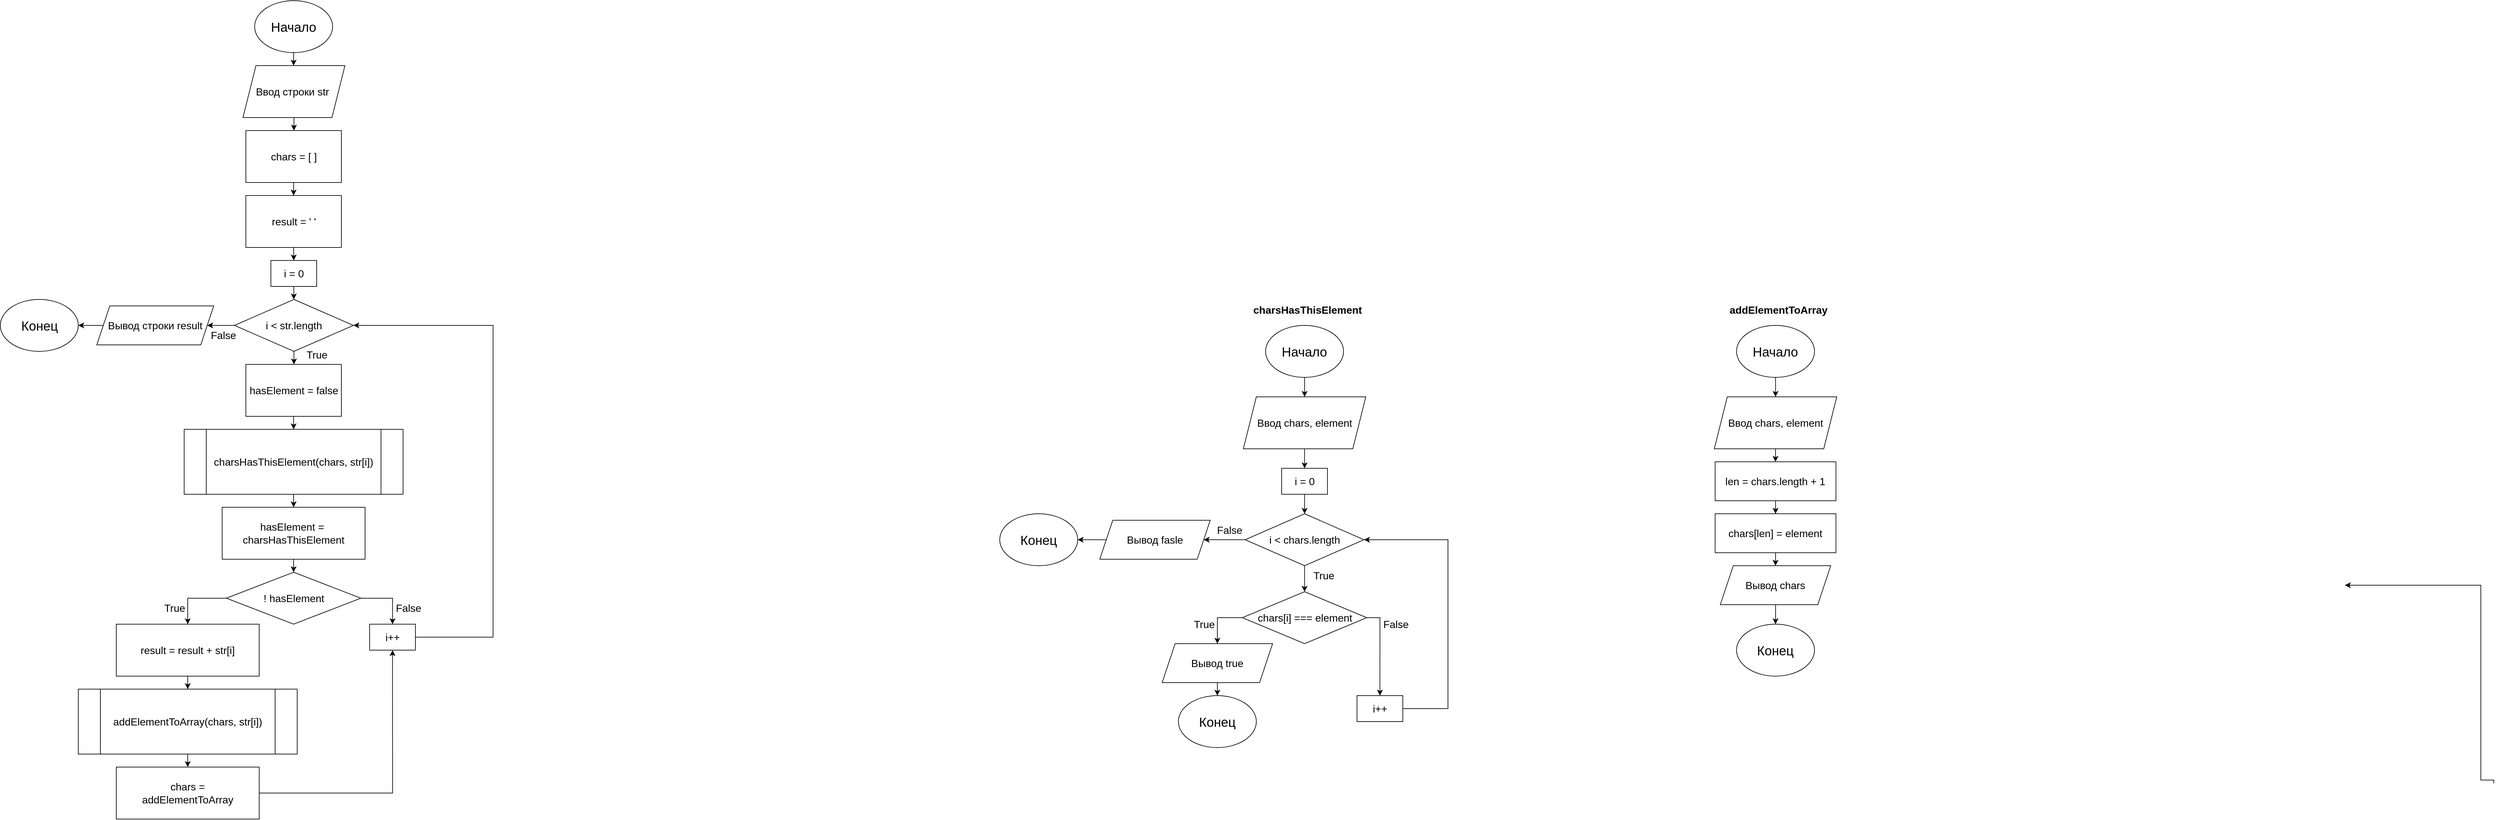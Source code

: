 <mxfile version="23.0.2" type="device">
  <diagram id="C5RBs43oDa-KdzZeNtuy" name="Page-1">
    <mxGraphModel dx="2060" dy="627" grid="1" gridSize="10" guides="1" tooltips="1" connect="1" arrows="1" fold="1" page="1" pageScale="1" pageWidth="827" pageHeight="1169" math="0" shadow="0">
      <root>
        <mxCell id="WIyWlLk6GJQsqaUBKTNV-0" />
        <mxCell id="WIyWlLk6GJQsqaUBKTNV-1" parent="WIyWlLk6GJQsqaUBKTNV-0" />
        <mxCell id="FcraVa8GcmXGqsEITnOb-4" style="edgeStyle=orthogonalEdgeStyle;rounded=0;orthogonalLoop=1;jettySize=auto;html=1;entryX=0.5;entryY=0;entryDx=0;entryDy=0;" parent="WIyWlLk6GJQsqaUBKTNV-1" source="FcraVa8GcmXGqsEITnOb-0" target="FcraVa8GcmXGqsEITnOb-1" edge="1">
          <mxGeometry relative="1" as="geometry" />
        </mxCell>
        <mxCell id="FcraVa8GcmXGqsEITnOb-0" value="&lt;font style=&quot;font-size: 20px;&quot;&gt;Начало&lt;/font&gt;" style="ellipse;whiteSpace=wrap;html=1;" parent="WIyWlLk6GJQsqaUBKTNV-1" vertex="1">
          <mxGeometry x="353" y="40" width="120" height="80" as="geometry" />
        </mxCell>
        <mxCell id="FcraVa8GcmXGqsEITnOb-6" style="edgeStyle=orthogonalEdgeStyle;rounded=0;orthogonalLoop=1;jettySize=auto;html=1;entryX=0.5;entryY=0;entryDx=0;entryDy=0;" parent="WIyWlLk6GJQsqaUBKTNV-1" source="FcraVa8GcmXGqsEITnOb-1" target="FcraVa8GcmXGqsEITnOb-5" edge="1">
          <mxGeometry relative="1" as="geometry" />
        </mxCell>
        <mxCell id="FcraVa8GcmXGqsEITnOb-1" value="&lt;font style=&quot;font-size: 16px;&quot;&gt;Ввод строки str&amp;nbsp;&lt;/font&gt;" style="shape=parallelogram;perimeter=parallelogramPerimeter;whiteSpace=wrap;html=1;fixedSize=1;" parent="WIyWlLk6GJQsqaUBKTNV-1" vertex="1">
          <mxGeometry x="335" y="140" width="157" height="80" as="geometry" />
        </mxCell>
        <mxCell id="FcraVa8GcmXGqsEITnOb-13" style="edgeStyle=orthogonalEdgeStyle;rounded=0;orthogonalLoop=1;jettySize=auto;html=1;entryX=0.5;entryY=0;entryDx=0;entryDy=0;" parent="WIyWlLk6GJQsqaUBKTNV-1" source="FcraVa8GcmXGqsEITnOb-5" target="FcraVa8GcmXGqsEITnOb-12" edge="1">
          <mxGeometry relative="1" as="geometry" />
        </mxCell>
        <mxCell id="FcraVa8GcmXGqsEITnOb-5" value="&lt;font style=&quot;font-size: 16px;&quot;&gt;chars = [ ]&lt;/font&gt;" style="rounded=0;whiteSpace=wrap;html=1;" parent="WIyWlLk6GJQsqaUBKTNV-1" vertex="1">
          <mxGeometry x="339.5" y="240" width="147" height="80" as="geometry" />
        </mxCell>
        <mxCell id="FcraVa8GcmXGqsEITnOb-15" style="edgeStyle=orthogonalEdgeStyle;rounded=0;orthogonalLoop=1;jettySize=auto;html=1;exitX=0.5;exitY=1;exitDx=0;exitDy=0;entryX=0.5;entryY=0;entryDx=0;entryDy=0;" parent="WIyWlLk6GJQsqaUBKTNV-1" source="FcraVa8GcmXGqsEITnOb-12" target="FcraVa8GcmXGqsEITnOb-14" edge="1">
          <mxGeometry relative="1" as="geometry" />
        </mxCell>
        <mxCell id="FcraVa8GcmXGqsEITnOb-12" value="&lt;span style=&quot;font-size: 16px;&quot;&gt;result = &#39; &#39;&lt;/span&gt;" style="rounded=0;whiteSpace=wrap;html=1;" parent="WIyWlLk6GJQsqaUBKTNV-1" vertex="1">
          <mxGeometry x="339.5" y="340" width="147" height="80" as="geometry" />
        </mxCell>
        <mxCell id="FcraVa8GcmXGqsEITnOb-17" style="edgeStyle=orthogonalEdgeStyle;rounded=0;orthogonalLoop=1;jettySize=auto;html=1;entryX=0.5;entryY=0;entryDx=0;entryDy=0;" parent="WIyWlLk6GJQsqaUBKTNV-1" source="FcraVa8GcmXGqsEITnOb-14" target="FcraVa8GcmXGqsEITnOb-16" edge="1">
          <mxGeometry relative="1" as="geometry" />
        </mxCell>
        <mxCell id="FcraVa8GcmXGqsEITnOb-14" value="&lt;span style=&quot;font-size: 16px;&quot;&gt;i = 0&lt;/span&gt;" style="rounded=0;whiteSpace=wrap;html=1;" parent="WIyWlLk6GJQsqaUBKTNV-1" vertex="1">
          <mxGeometry x="378" y="440" width="70.5" height="40" as="geometry" />
        </mxCell>
        <mxCell id="FcraVa8GcmXGqsEITnOb-27" style="edgeStyle=orthogonalEdgeStyle;rounded=0;orthogonalLoop=1;jettySize=auto;html=1;entryX=0.5;entryY=0;entryDx=0;entryDy=0;" parent="WIyWlLk6GJQsqaUBKTNV-1" source="FcraVa8GcmXGqsEITnOb-16" edge="1" target="FcraVa8GcmXGqsEITnOb-46">
          <mxGeometry relative="1" as="geometry">
            <mxPoint x="413.0" y="800" as="targetPoint" />
          </mxGeometry>
        </mxCell>
        <mxCell id="FcraVa8GcmXGqsEITnOb-113" style="edgeStyle=orthogonalEdgeStyle;rounded=0;orthogonalLoop=1;jettySize=auto;html=1;entryX=1;entryY=0.5;entryDx=0;entryDy=0;" parent="WIyWlLk6GJQsqaUBKTNV-1" source="FcraVa8GcmXGqsEITnOb-16" target="FcraVa8GcmXGqsEITnOb-112" edge="1">
          <mxGeometry relative="1" as="geometry" />
        </mxCell>
        <mxCell id="FcraVa8GcmXGqsEITnOb-16" value="&lt;font style=&quot;font-size: 16px;&quot;&gt;i &amp;lt; str.length&lt;/font&gt;" style="rhombus;whiteSpace=wrap;html=1;fontSize=16;" parent="WIyWlLk6GJQsqaUBKTNV-1" vertex="1">
          <mxGeometry x="322" y="500" width="183" height="80" as="geometry" />
        </mxCell>
        <mxCell id="FcraVa8GcmXGqsEITnOb-26" value="&lt;font style=&quot;font-size: 16px;&quot;&gt;True&lt;/font&gt;" style="text;html=1;strokeColor=none;fillColor=none;align=center;verticalAlign=middle;whiteSpace=wrap;rounded=0;" parent="WIyWlLk6GJQsqaUBKTNV-1" vertex="1">
          <mxGeometry x="418.5" y="570" width="60" height="30" as="geometry" />
        </mxCell>
        <mxCell id="FcraVa8GcmXGqsEITnOb-29" value="&lt;font style=&quot;font-size: 16px;&quot;&gt;False&lt;/font&gt;" style="text;html=1;strokeColor=none;fillColor=none;align=center;verticalAlign=middle;whiteSpace=wrap;rounded=0;" parent="WIyWlLk6GJQsqaUBKTNV-1" vertex="1">
          <mxGeometry x="275" y="540" width="60" height="30" as="geometry" />
        </mxCell>
        <mxCell id="FcraVa8GcmXGqsEITnOb-48" style="edgeStyle=orthogonalEdgeStyle;rounded=0;orthogonalLoop=1;jettySize=auto;html=1;" parent="WIyWlLk6GJQsqaUBKTNV-1" source="FcraVa8GcmXGqsEITnOb-46" target="FcraVa8GcmXGqsEITnOb-47" edge="1">
          <mxGeometry relative="1" as="geometry" />
        </mxCell>
        <mxCell id="FcraVa8GcmXGqsEITnOb-46" value="&lt;span style=&quot;font-size: 16px;&quot;&gt;hasElement = false&lt;/span&gt;" style="rounded=0;whiteSpace=wrap;html=1;" parent="WIyWlLk6GJQsqaUBKTNV-1" vertex="1">
          <mxGeometry x="339.5" y="600" width="147" height="80" as="geometry" />
        </mxCell>
        <mxCell id="FcraVa8GcmXGqsEITnOb-90" style="edgeStyle=orthogonalEdgeStyle;rounded=0;orthogonalLoop=1;jettySize=auto;html=1;entryX=0.5;entryY=0;entryDx=0;entryDy=0;" parent="WIyWlLk6GJQsqaUBKTNV-1" source="FcraVa8GcmXGqsEITnOb-47" target="FcraVa8GcmXGqsEITnOb-89" edge="1">
          <mxGeometry relative="1" as="geometry" />
        </mxCell>
        <mxCell id="FcraVa8GcmXGqsEITnOb-47" value="&lt;font style=&quot;font-size: 16px;&quot;&gt;charsHasThisElement(chars, str[i])&lt;/font&gt;" style="shape=process;whiteSpace=wrap;html=1;backgroundOutline=1;" parent="WIyWlLk6GJQsqaUBKTNV-1" vertex="1">
          <mxGeometry x="244.5" y="700" width="337" height="100" as="geometry" />
        </mxCell>
        <mxCell id="FcraVa8GcmXGqsEITnOb-49" value="&lt;span style=&quot;color: rgb(0, 0, 0); font-family: Helvetica; font-size: 16px; font-style: normal; font-variant-ligatures: normal; font-variant-caps: normal; letter-spacing: normal; orphans: 2; text-indent: 0px; text-transform: none; widows: 2; word-spacing: 0px; -webkit-text-stroke-width: 0px; background-color: rgb(251, 251, 251); text-decoration-thickness: initial; text-decoration-style: initial; text-decoration-color: initial; float: none; display: inline !important;&quot;&gt;charsHasThisElement&lt;/span&gt;" style="text;whiteSpace=wrap;html=1;align=center;fontStyle=1" parent="WIyWlLk6GJQsqaUBKTNV-1" vertex="1">
          <mxGeometry x="1879.25" y="500" width="190" height="40" as="geometry" />
        </mxCell>
        <mxCell id="FcraVa8GcmXGqsEITnOb-52" style="edgeStyle=orthogonalEdgeStyle;rounded=0;orthogonalLoop=1;jettySize=auto;html=1;" parent="WIyWlLk6GJQsqaUBKTNV-1" source="FcraVa8GcmXGqsEITnOb-50" target="FcraVa8GcmXGqsEITnOb-51" edge="1">
          <mxGeometry relative="1" as="geometry" />
        </mxCell>
        <mxCell id="FcraVa8GcmXGqsEITnOb-50" value="&lt;font style=&quot;font-size: 20px;&quot;&gt;Начало&lt;/font&gt;" style="ellipse;whiteSpace=wrap;html=1;" parent="WIyWlLk6GJQsqaUBKTNV-1" vertex="1">
          <mxGeometry x="1909.25" y="540" width="120" height="80" as="geometry" />
        </mxCell>
        <mxCell id="FcraVa8GcmXGqsEITnOb-60" style="edgeStyle=orthogonalEdgeStyle;rounded=0;orthogonalLoop=1;jettySize=auto;html=1;entryX=0.5;entryY=0;entryDx=0;entryDy=0;" parent="WIyWlLk6GJQsqaUBKTNV-1" source="FcraVa8GcmXGqsEITnOb-51" target="FcraVa8GcmXGqsEITnOb-54" edge="1">
          <mxGeometry relative="1" as="geometry" />
        </mxCell>
        <mxCell id="FcraVa8GcmXGqsEITnOb-51" value="&lt;font style=&quot;font-size: 16px;&quot;&gt;Ввод chars, element&lt;/font&gt;" style="shape=parallelogram;perimeter=parallelogramPerimeter;whiteSpace=wrap;html=1;fixedSize=1;" parent="WIyWlLk6GJQsqaUBKTNV-1" vertex="1">
          <mxGeometry x="1875" y="650" width="188.5" height="80" as="geometry" />
        </mxCell>
        <mxCell id="FcraVa8GcmXGqsEITnOb-53" style="edgeStyle=orthogonalEdgeStyle;rounded=0;orthogonalLoop=1;jettySize=auto;html=1;entryX=0.5;entryY=0;entryDx=0;entryDy=0;" parent="WIyWlLk6GJQsqaUBKTNV-1" source="FcraVa8GcmXGqsEITnOb-54" target="FcraVa8GcmXGqsEITnOb-56" edge="1">
          <mxGeometry relative="1" as="geometry" />
        </mxCell>
        <mxCell id="FcraVa8GcmXGqsEITnOb-54" value="&lt;span style=&quot;font-size: 16px;&quot;&gt;i = 0&lt;/span&gt;" style="rounded=0;whiteSpace=wrap;html=1;" parent="WIyWlLk6GJQsqaUBKTNV-1" vertex="1">
          <mxGeometry x="1934" y="760" width="70.5" height="40" as="geometry" />
        </mxCell>
        <mxCell id="FcraVa8GcmXGqsEITnOb-61" style="edgeStyle=orthogonalEdgeStyle;rounded=0;orthogonalLoop=1;jettySize=auto;html=1;entryX=0.5;entryY=0;entryDx=0;entryDy=0;" parent="WIyWlLk6GJQsqaUBKTNV-1" source="FcraVa8GcmXGqsEITnOb-56" edge="1" target="FcraVa8GcmXGqsEITnOb-65">
          <mxGeometry relative="1" as="geometry">
            <mxPoint x="1969" y="1080" as="targetPoint" />
          </mxGeometry>
        </mxCell>
        <mxCell id="FcraVa8GcmXGqsEITnOb-56" value="&lt;font style=&quot;font-size: 16px;&quot;&gt;i &amp;lt; chars.length&lt;/font&gt;" style="rhombus;whiteSpace=wrap;html=1;fontSize=16;" parent="WIyWlLk6GJQsqaUBKTNV-1" vertex="1">
          <mxGeometry x="1877.75" y="830" width="183" height="80" as="geometry" />
        </mxCell>
        <mxCell id="FcraVa8GcmXGqsEITnOb-57" value="&lt;font style=&quot;font-size: 16px;&quot;&gt;True&lt;/font&gt;" style="text;html=1;strokeColor=none;fillColor=none;align=center;verticalAlign=middle;whiteSpace=wrap;rounded=0;" parent="WIyWlLk6GJQsqaUBKTNV-1" vertex="1">
          <mxGeometry x="1969.25" y="910" width="60" height="30" as="geometry" />
        </mxCell>
        <mxCell id="FcraVa8GcmXGqsEITnOb-66" style="edgeStyle=orthogonalEdgeStyle;rounded=0;orthogonalLoop=1;jettySize=auto;html=1;entryX=0.5;entryY=0;entryDx=0;entryDy=0;exitX=0;exitY=0.5;exitDx=0;exitDy=0;" parent="WIyWlLk6GJQsqaUBKTNV-1" source="FcraVa8GcmXGqsEITnOb-65" edge="1" target="FcraVa8GcmXGqsEITnOb-72">
          <mxGeometry relative="1" as="geometry">
            <mxPoint x="1819.25" y="1220.0" as="targetPoint" />
          </mxGeometry>
        </mxCell>
        <mxCell id="VLXE-Pj-FuiI_jR0PFN_-5" style="edgeStyle=orthogonalEdgeStyle;rounded=0;orthogonalLoop=1;jettySize=auto;html=1;entryX=0.5;entryY=0;entryDx=0;entryDy=0;exitX=1;exitY=0.5;exitDx=0;exitDy=0;" edge="1" parent="WIyWlLk6GJQsqaUBKTNV-1" source="FcraVa8GcmXGqsEITnOb-65" target="FcraVa8GcmXGqsEITnOb-83">
          <mxGeometry relative="1" as="geometry" />
        </mxCell>
        <mxCell id="FcraVa8GcmXGqsEITnOb-65" value="chars[i] === element" style="rhombus;whiteSpace=wrap;html=1;fontSize=16;" parent="WIyWlLk6GJQsqaUBKTNV-1" vertex="1">
          <mxGeometry x="1873.5" y="950" width="191.5" height="80" as="geometry" />
        </mxCell>
        <mxCell id="FcraVa8GcmXGqsEITnOb-69" value="&lt;font style=&quot;font-size: 16px;&quot;&gt;True&lt;/font&gt;" style="text;html=1;strokeColor=none;fillColor=none;align=center;verticalAlign=middle;whiteSpace=wrap;rounded=0;" parent="WIyWlLk6GJQsqaUBKTNV-1" vertex="1">
          <mxGeometry x="1785" y="985" width="60" height="30" as="geometry" />
        </mxCell>
        <mxCell id="FcraVa8GcmXGqsEITnOb-71" value="&lt;font style=&quot;font-size: 16px;&quot;&gt;False&lt;/font&gt;" style="text;html=1;strokeColor=none;fillColor=none;align=center;verticalAlign=middle;whiteSpace=wrap;rounded=0;" parent="WIyWlLk6GJQsqaUBKTNV-1" vertex="1">
          <mxGeometry x="2080" y="985" width="60" height="30" as="geometry" />
        </mxCell>
        <mxCell id="FcraVa8GcmXGqsEITnOb-75" style="edgeStyle=orthogonalEdgeStyle;rounded=0;orthogonalLoop=1;jettySize=auto;html=1;" parent="WIyWlLk6GJQsqaUBKTNV-1" source="FcraVa8GcmXGqsEITnOb-72" target="FcraVa8GcmXGqsEITnOb-74" edge="1">
          <mxGeometry relative="1" as="geometry" />
        </mxCell>
        <mxCell id="FcraVa8GcmXGqsEITnOb-72" value="&lt;span style=&quot;font-size: 16px;&quot;&gt;Вывод true&lt;/span&gt;" style="shape=parallelogram;perimeter=parallelogramPerimeter;whiteSpace=wrap;html=1;fixedSize=1;" parent="WIyWlLk6GJQsqaUBKTNV-1" vertex="1">
          <mxGeometry x="1750" y="1030" width="170" height="60" as="geometry" />
        </mxCell>
        <mxCell id="FcraVa8GcmXGqsEITnOb-74" value="&lt;span style=&quot;font-size: 20px;&quot;&gt;Конец&lt;/span&gt;" style="ellipse;whiteSpace=wrap;html=1;" parent="WIyWlLk6GJQsqaUBKTNV-1" vertex="1">
          <mxGeometry x="1775" y="1110" width="120" height="80" as="geometry" />
        </mxCell>
        <mxCell id="FcraVa8GcmXGqsEITnOb-76" value="&lt;font style=&quot;font-size: 16px;&quot;&gt;False&lt;/font&gt;" style="text;html=1;strokeColor=none;fillColor=none;align=center;verticalAlign=middle;whiteSpace=wrap;rounded=0;" parent="WIyWlLk6GJQsqaUBKTNV-1" vertex="1">
          <mxGeometry x="1824" y="840" width="60" height="30" as="geometry" />
        </mxCell>
        <mxCell id="FcraVa8GcmXGqsEITnOb-82" style="edgeStyle=orthogonalEdgeStyle;rounded=0;orthogonalLoop=1;jettySize=auto;html=1;entryX=1;entryY=0.5;entryDx=0;entryDy=0;" parent="WIyWlLk6GJQsqaUBKTNV-1" source="FcraVa8GcmXGqsEITnOb-78" target="FcraVa8GcmXGqsEITnOb-79" edge="1">
          <mxGeometry relative="1" as="geometry" />
        </mxCell>
        <mxCell id="FcraVa8GcmXGqsEITnOb-78" value="&lt;span style=&quot;font-size: 16px;&quot;&gt;Вывод fasle&lt;/span&gt;" style="shape=parallelogram;perimeter=parallelogramPerimeter;whiteSpace=wrap;html=1;fixedSize=1;" parent="WIyWlLk6GJQsqaUBKTNV-1" vertex="1">
          <mxGeometry x="1654" y="840" width="170" height="60" as="geometry" />
        </mxCell>
        <mxCell id="FcraVa8GcmXGqsEITnOb-79" value="&lt;span style=&quot;font-size: 20px;&quot;&gt;Конец&lt;/span&gt;" style="ellipse;whiteSpace=wrap;html=1;" parent="WIyWlLk6GJQsqaUBKTNV-1" vertex="1">
          <mxGeometry x="1500" y="830" width="120" height="80" as="geometry" />
        </mxCell>
        <mxCell id="FcraVa8GcmXGqsEITnOb-81" value="" style="endArrow=classic;html=1;rounded=0;exitX=0;exitY=0.5;exitDx=0;exitDy=0;entryX=1;entryY=0.5;entryDx=0;entryDy=0;" parent="WIyWlLk6GJQsqaUBKTNV-1" source="FcraVa8GcmXGqsEITnOb-56" edge="1" target="FcraVa8GcmXGqsEITnOb-78">
          <mxGeometry width="50" height="50" relative="1" as="geometry">
            <mxPoint x="1650" y="1080" as="sourcePoint" />
            <mxPoint x="1760" y="940" as="targetPoint" />
          </mxGeometry>
        </mxCell>
        <mxCell id="FcraVa8GcmXGqsEITnOb-86" style="edgeStyle=orthogonalEdgeStyle;rounded=0;orthogonalLoop=1;jettySize=auto;html=1;entryX=1;entryY=0.5;entryDx=0;entryDy=0;exitX=1;exitY=0.5;exitDx=0;exitDy=0;" parent="WIyWlLk6GJQsqaUBKTNV-1" source="FcraVa8GcmXGqsEITnOb-83" target="FcraVa8GcmXGqsEITnOb-56" edge="1">
          <mxGeometry relative="1" as="geometry">
            <mxPoint x="2290" y="1245.0" as="sourcePoint" />
            <mxPoint x="2270.75" y="945" as="targetPoint" />
            <Array as="points">
              <mxPoint x="2190" y="1130" />
              <mxPoint x="2190" y="870" />
            </Array>
          </mxGeometry>
        </mxCell>
        <mxCell id="FcraVa8GcmXGqsEITnOb-83" value="&lt;span style=&quot;font-size: 16px;&quot;&gt;i++&lt;/span&gt;" style="rounded=0;whiteSpace=wrap;html=1;" parent="WIyWlLk6GJQsqaUBKTNV-1" vertex="1">
          <mxGeometry x="2050" y="1110" width="70.5" height="40" as="geometry" />
        </mxCell>
        <mxCell id="FcraVa8GcmXGqsEITnOb-93" value="" style="edgeStyle=orthogonalEdgeStyle;rounded=0;orthogonalLoop=1;jettySize=auto;html=1;" parent="WIyWlLk6GJQsqaUBKTNV-1" source="FcraVa8GcmXGqsEITnOb-89" target="FcraVa8GcmXGqsEITnOb-92" edge="1">
          <mxGeometry relative="1" as="geometry" />
        </mxCell>
        <mxCell id="FcraVa8GcmXGqsEITnOb-89" value="&lt;font style=&quot;font-size: 16px;&quot;&gt;hasElement =&amp;nbsp;&lt;br&gt;charsHasThisElement&lt;/font&gt;" style="rounded=0;whiteSpace=wrap;html=1;" parent="WIyWlLk6GJQsqaUBKTNV-1" vertex="1">
          <mxGeometry x="303" y="820" width="220" height="80" as="geometry" />
        </mxCell>
        <mxCell id="FcraVa8GcmXGqsEITnOb-120" style="edgeStyle=orthogonalEdgeStyle;rounded=0;orthogonalLoop=1;jettySize=auto;html=1;entryX=0.5;entryY=0;entryDx=0;entryDy=0;" parent="WIyWlLk6GJQsqaUBKTNV-1" source="FcraVa8GcmXGqsEITnOb-92" target="FcraVa8GcmXGqsEITnOb-111" edge="1">
          <mxGeometry relative="1" as="geometry" />
        </mxCell>
        <mxCell id="FcraVa8GcmXGqsEITnOb-92" value="&lt;font style=&quot;font-size: 16px;&quot;&gt;! hasElement&lt;/font&gt;" style="rhombus;whiteSpace=wrap;html=1;rounded=0;" parent="WIyWlLk6GJQsqaUBKTNV-1" vertex="1">
          <mxGeometry x="309.5" y="920" width="207" height="80" as="geometry" />
        </mxCell>
        <mxCell id="FcraVa8GcmXGqsEITnOb-94" value="&lt;span style=&quot;font-size: 20px;&quot;&gt;Конец&lt;/span&gt;" style="ellipse;whiteSpace=wrap;html=1;" parent="WIyWlLk6GJQsqaUBKTNV-1" vertex="1">
          <mxGeometry x="-38.5" y="500" width="120" height="80" as="geometry" />
        </mxCell>
        <mxCell id="FcraVa8GcmXGqsEITnOb-105" style="edgeStyle=orthogonalEdgeStyle;rounded=0;orthogonalLoop=1;jettySize=auto;html=1;exitX=0;exitY=0.5;exitDx=0;exitDy=0;entryX=0.5;entryY=0;entryDx=0;entryDy=0;" parent="WIyWlLk6GJQsqaUBKTNV-1" source="FcraVa8GcmXGqsEITnOb-92" target="FcraVa8GcmXGqsEITnOb-117" edge="1">
          <mxGeometry relative="1" as="geometry">
            <mxPoint x="253.75" y="1360.0" as="targetPoint" />
            <mxPoint x="306.5" y="1260" as="sourcePoint" />
          </mxGeometry>
        </mxCell>
        <mxCell id="FcraVa8GcmXGqsEITnOb-110" value="&lt;font style=&quot;font-size: 16px;&quot;&gt;False&lt;/font&gt;" style="text;html=1;strokeColor=none;fillColor=none;align=center;verticalAlign=middle;whiteSpace=wrap;rounded=0;" parent="WIyWlLk6GJQsqaUBKTNV-1" vertex="1">
          <mxGeometry x="560" y="960" width="60" height="30" as="geometry" />
        </mxCell>
        <mxCell id="FcraVa8GcmXGqsEITnOb-115" style="edgeStyle=orthogonalEdgeStyle;rounded=0;orthogonalLoop=1;jettySize=auto;html=1;entryX=1;entryY=0.5;entryDx=0;entryDy=0;exitX=1;exitY=0.5;exitDx=0;exitDy=0;" parent="WIyWlLk6GJQsqaUBKTNV-1" source="FcraVa8GcmXGqsEITnOb-111" target="FcraVa8GcmXGqsEITnOb-16" edge="1">
          <mxGeometry relative="1" as="geometry">
            <mxPoint x="935.5" y="1400" as="sourcePoint" />
            <mxPoint x="900" y="700" as="targetPoint" />
            <Array as="points">
              <mxPoint x="720" y="1020" />
              <mxPoint x="720" y="540" />
            </Array>
          </mxGeometry>
        </mxCell>
        <mxCell id="FcraVa8GcmXGqsEITnOb-111" value="&lt;span style=&quot;font-size: 16px;&quot;&gt;i++&lt;/span&gt;" style="rounded=0;whiteSpace=wrap;html=1;" parent="WIyWlLk6GJQsqaUBKTNV-1" vertex="1">
          <mxGeometry x="530" y="1000" width="70.5" height="40" as="geometry" />
        </mxCell>
        <mxCell id="FcraVa8GcmXGqsEITnOb-114" style="edgeStyle=orthogonalEdgeStyle;rounded=0;orthogonalLoop=1;jettySize=auto;html=1;entryX=1;entryY=0.5;entryDx=0;entryDy=0;" parent="WIyWlLk6GJQsqaUBKTNV-1" source="FcraVa8GcmXGqsEITnOb-112" target="FcraVa8GcmXGqsEITnOb-94" edge="1">
          <mxGeometry relative="1" as="geometry" />
        </mxCell>
        <mxCell id="FcraVa8GcmXGqsEITnOb-112" value="&lt;span style=&quot;font-size: 16px;&quot;&gt;Вывод строки result&lt;/span&gt;" style="shape=parallelogram;perimeter=parallelogramPerimeter;whiteSpace=wrap;html=1;fixedSize=1;" parent="WIyWlLk6GJQsqaUBKTNV-1" vertex="1">
          <mxGeometry x="110" y="510" width="180" height="60" as="geometry" />
        </mxCell>
        <mxCell id="FcraVa8GcmXGqsEITnOb-116" value="&lt;span style=&quot;font-size: 16px;&quot;&gt;True&lt;/span&gt;" style="text;html=1;strokeColor=none;fillColor=none;align=center;verticalAlign=middle;whiteSpace=wrap;rounded=0;" parent="WIyWlLk6GJQsqaUBKTNV-1" vertex="1">
          <mxGeometry x="200" y="960" width="60" height="30" as="geometry" />
        </mxCell>
        <mxCell id="FcraVa8GcmXGqsEITnOb-124" style="edgeStyle=orthogonalEdgeStyle;rounded=0;orthogonalLoop=1;jettySize=auto;html=1;entryX=0.5;entryY=0;entryDx=0;entryDy=0;" parent="WIyWlLk6GJQsqaUBKTNV-1" source="FcraVa8GcmXGqsEITnOb-117" target="FcraVa8GcmXGqsEITnOb-123" edge="1">
          <mxGeometry relative="1" as="geometry" />
        </mxCell>
        <mxCell id="FcraVa8GcmXGqsEITnOb-117" value="&lt;span style=&quot;font-size: 16px;&quot;&gt;result = result + str[i]&lt;/span&gt;" style="rounded=0;whiteSpace=wrap;html=1;" parent="WIyWlLk6GJQsqaUBKTNV-1" vertex="1">
          <mxGeometry x="140" y="1000" width="220" height="80" as="geometry" />
        </mxCell>
        <mxCell id="FcraVa8GcmXGqsEITnOb-126" style="edgeStyle=orthogonalEdgeStyle;rounded=0;orthogonalLoop=1;jettySize=auto;html=1;entryX=0.5;entryY=0;entryDx=0;entryDy=0;" parent="WIyWlLk6GJQsqaUBKTNV-1" source="FcraVa8GcmXGqsEITnOb-123" target="FcraVa8GcmXGqsEITnOb-125" edge="1">
          <mxGeometry relative="1" as="geometry" />
        </mxCell>
        <mxCell id="FcraVa8GcmXGqsEITnOb-123" value="&lt;font style=&quot;font-size: 16px;&quot;&gt;addElementToArray(chars, str[i])&lt;/font&gt;" style="shape=process;whiteSpace=wrap;html=1;backgroundOutline=1;" parent="WIyWlLk6GJQsqaUBKTNV-1" vertex="1">
          <mxGeometry x="81.5" y="1100" width="337" height="100" as="geometry" />
        </mxCell>
        <mxCell id="FcraVa8GcmXGqsEITnOb-128" style="edgeStyle=orthogonalEdgeStyle;rounded=0;orthogonalLoop=1;jettySize=auto;html=1;entryX=0.5;entryY=1;entryDx=0;entryDy=0;" parent="WIyWlLk6GJQsqaUBKTNV-1" source="FcraVa8GcmXGqsEITnOb-125" target="FcraVa8GcmXGqsEITnOb-111" edge="1">
          <mxGeometry relative="1" as="geometry" />
        </mxCell>
        <mxCell id="FcraVa8GcmXGqsEITnOb-125" value="&lt;font style=&quot;font-size: 16px;&quot;&gt;chars =&lt;br&gt;addElementToArray&lt;/font&gt;&lt;span style=&quot;font-size: 16px;&quot;&gt;&lt;br&gt;&lt;/span&gt;" style="rounded=0;whiteSpace=wrap;html=1;" parent="WIyWlLk6GJQsqaUBKTNV-1" vertex="1">
          <mxGeometry x="140" y="1220" width="220" height="80" as="geometry" />
        </mxCell>
        <mxCell id="FcraVa8GcmXGqsEITnOb-129" value="&lt;span style=&quot;color: rgb(0, 0, 0); font-family: Helvetica; font-size: 16px; font-style: normal; font-variant-ligatures: normal; font-variant-caps: normal; letter-spacing: normal; orphans: 2; text-indent: 0px; text-transform: none; widows: 2; word-spacing: 0px; -webkit-text-stroke-width: 0px; background-color: rgb(251, 251, 251); text-decoration-thickness: initial; text-decoration-style: initial; text-decoration-color: initial; float: none; display: inline !important;&quot;&gt;addElementToArray&lt;/span&gt;" style="text;whiteSpace=wrap;html=1;align=center;fontStyle=1" parent="WIyWlLk6GJQsqaUBKTNV-1" vertex="1">
          <mxGeometry x="2604.25" y="500" width="190" height="40" as="geometry" />
        </mxCell>
        <mxCell id="FcraVa8GcmXGqsEITnOb-130" style="edgeStyle=orthogonalEdgeStyle;rounded=0;orthogonalLoop=1;jettySize=auto;html=1;" parent="WIyWlLk6GJQsqaUBKTNV-1" source="FcraVa8GcmXGqsEITnOb-131" target="FcraVa8GcmXGqsEITnOb-133" edge="1">
          <mxGeometry relative="1" as="geometry" />
        </mxCell>
        <mxCell id="FcraVa8GcmXGqsEITnOb-131" value="&lt;font style=&quot;font-size: 20px;&quot;&gt;Начало&lt;/font&gt;" style="ellipse;whiteSpace=wrap;html=1;" parent="WIyWlLk6GJQsqaUBKTNV-1" vertex="1">
          <mxGeometry x="2634.25" y="540" width="120" height="80" as="geometry" />
        </mxCell>
        <mxCell id="FcraVa8GcmXGqsEITnOb-132" style="edgeStyle=orthogonalEdgeStyle;rounded=0;orthogonalLoop=1;jettySize=auto;html=1;entryX=0.5;entryY=0;entryDx=0;entryDy=0;" parent="WIyWlLk6GJQsqaUBKTNV-1" source="FcraVa8GcmXGqsEITnOb-133" target="FcraVa8GcmXGqsEITnOb-135" edge="1">
          <mxGeometry relative="1" as="geometry" />
        </mxCell>
        <mxCell id="FcraVa8GcmXGqsEITnOb-133" value="&lt;font style=&quot;font-size: 16px;&quot;&gt;Ввод chars, element&lt;/font&gt;" style="shape=parallelogram;perimeter=parallelogramPerimeter;whiteSpace=wrap;html=1;fixedSize=1;" parent="WIyWlLk6GJQsqaUBKTNV-1" vertex="1">
          <mxGeometry x="2600" y="650" width="188.5" height="80" as="geometry" />
        </mxCell>
        <mxCell id="FcraVa8GcmXGqsEITnOb-134" style="edgeStyle=orthogonalEdgeStyle;rounded=0;orthogonalLoop=1;jettySize=auto;html=1;entryX=0.5;entryY=0;entryDx=0;entryDy=0;" parent="WIyWlLk6GJQsqaUBKTNV-1" source="FcraVa8GcmXGqsEITnOb-135" target="FcraVa8GcmXGqsEITnOb-154" edge="1">
          <mxGeometry relative="1" as="geometry">
            <mxPoint x="2694.25" y="900" as="targetPoint" />
          </mxGeometry>
        </mxCell>
        <mxCell id="FcraVa8GcmXGqsEITnOb-135" value="&lt;span style=&quot;font-size: 16px;&quot;&gt;len = chars.length + 1&lt;/span&gt;" style="rounded=0;whiteSpace=wrap;html=1;" parent="WIyWlLk6GJQsqaUBKTNV-1" vertex="1">
          <mxGeometry x="2601.25" y="750" width="186" height="60" as="geometry" />
        </mxCell>
        <mxCell id="FcraVa8GcmXGqsEITnOb-156" style="edgeStyle=orthogonalEdgeStyle;rounded=0;orthogonalLoop=1;jettySize=auto;html=1;entryX=0.5;entryY=0;entryDx=0;entryDy=0;" parent="WIyWlLk6GJQsqaUBKTNV-1" source="FcraVa8GcmXGqsEITnOb-149" target="FcraVa8GcmXGqsEITnOb-150" edge="1">
          <mxGeometry relative="1" as="geometry" />
        </mxCell>
        <mxCell id="FcraVa8GcmXGqsEITnOb-149" value="&lt;span style=&quot;font-size: 16px;&quot;&gt;Вывод chars&lt;/span&gt;" style="shape=parallelogram;perimeter=parallelogramPerimeter;whiteSpace=wrap;html=1;fixedSize=1;" parent="WIyWlLk6GJQsqaUBKTNV-1" vertex="1">
          <mxGeometry x="2609.25" y="910" width="170" height="60" as="geometry" />
        </mxCell>
        <mxCell id="FcraVa8GcmXGqsEITnOb-150" value="&lt;span style=&quot;font-size: 20px;&quot;&gt;Конец&lt;/span&gt;" style="ellipse;whiteSpace=wrap;html=1;" parent="WIyWlLk6GJQsqaUBKTNV-1" vertex="1">
          <mxGeometry x="2634.25" y="1000" width="120" height="80" as="geometry" />
        </mxCell>
        <mxCell id="FcraVa8GcmXGqsEITnOb-152" style="edgeStyle=orthogonalEdgeStyle;rounded=0;orthogonalLoop=1;jettySize=auto;html=1;entryX=1;entryY=0.5;entryDx=0;entryDy=0;exitX=1;exitY=0.5;exitDx=0;exitDy=0;" parent="WIyWlLk6GJQsqaUBKTNV-1" edge="1">
          <mxGeometry relative="1" as="geometry">
            <mxPoint x="3800" y="1245.0" as="sourcePoint" />
            <mxPoint x="3570.75" y="940" as="targetPoint" />
            <Array as="points">
              <mxPoint x="3780" y="1240" />
              <mxPoint x="3780" y="940" />
            </Array>
          </mxGeometry>
        </mxCell>
        <mxCell id="FcraVa8GcmXGqsEITnOb-155" style="edgeStyle=orthogonalEdgeStyle;rounded=0;orthogonalLoop=1;jettySize=auto;html=1;entryX=0.5;entryY=0;entryDx=0;entryDy=0;" parent="WIyWlLk6GJQsqaUBKTNV-1" source="FcraVa8GcmXGqsEITnOb-154" target="FcraVa8GcmXGqsEITnOb-149" edge="1">
          <mxGeometry relative="1" as="geometry" />
        </mxCell>
        <mxCell id="FcraVa8GcmXGqsEITnOb-154" value="&lt;span style=&quot;font-size: 16px;&quot;&gt;chars[len] = element&lt;/span&gt;" style="rounded=0;whiteSpace=wrap;html=1;" parent="WIyWlLk6GJQsqaUBKTNV-1" vertex="1">
          <mxGeometry x="2601.25" y="830" width="186" height="60" as="geometry" />
        </mxCell>
      </root>
    </mxGraphModel>
  </diagram>
</mxfile>
